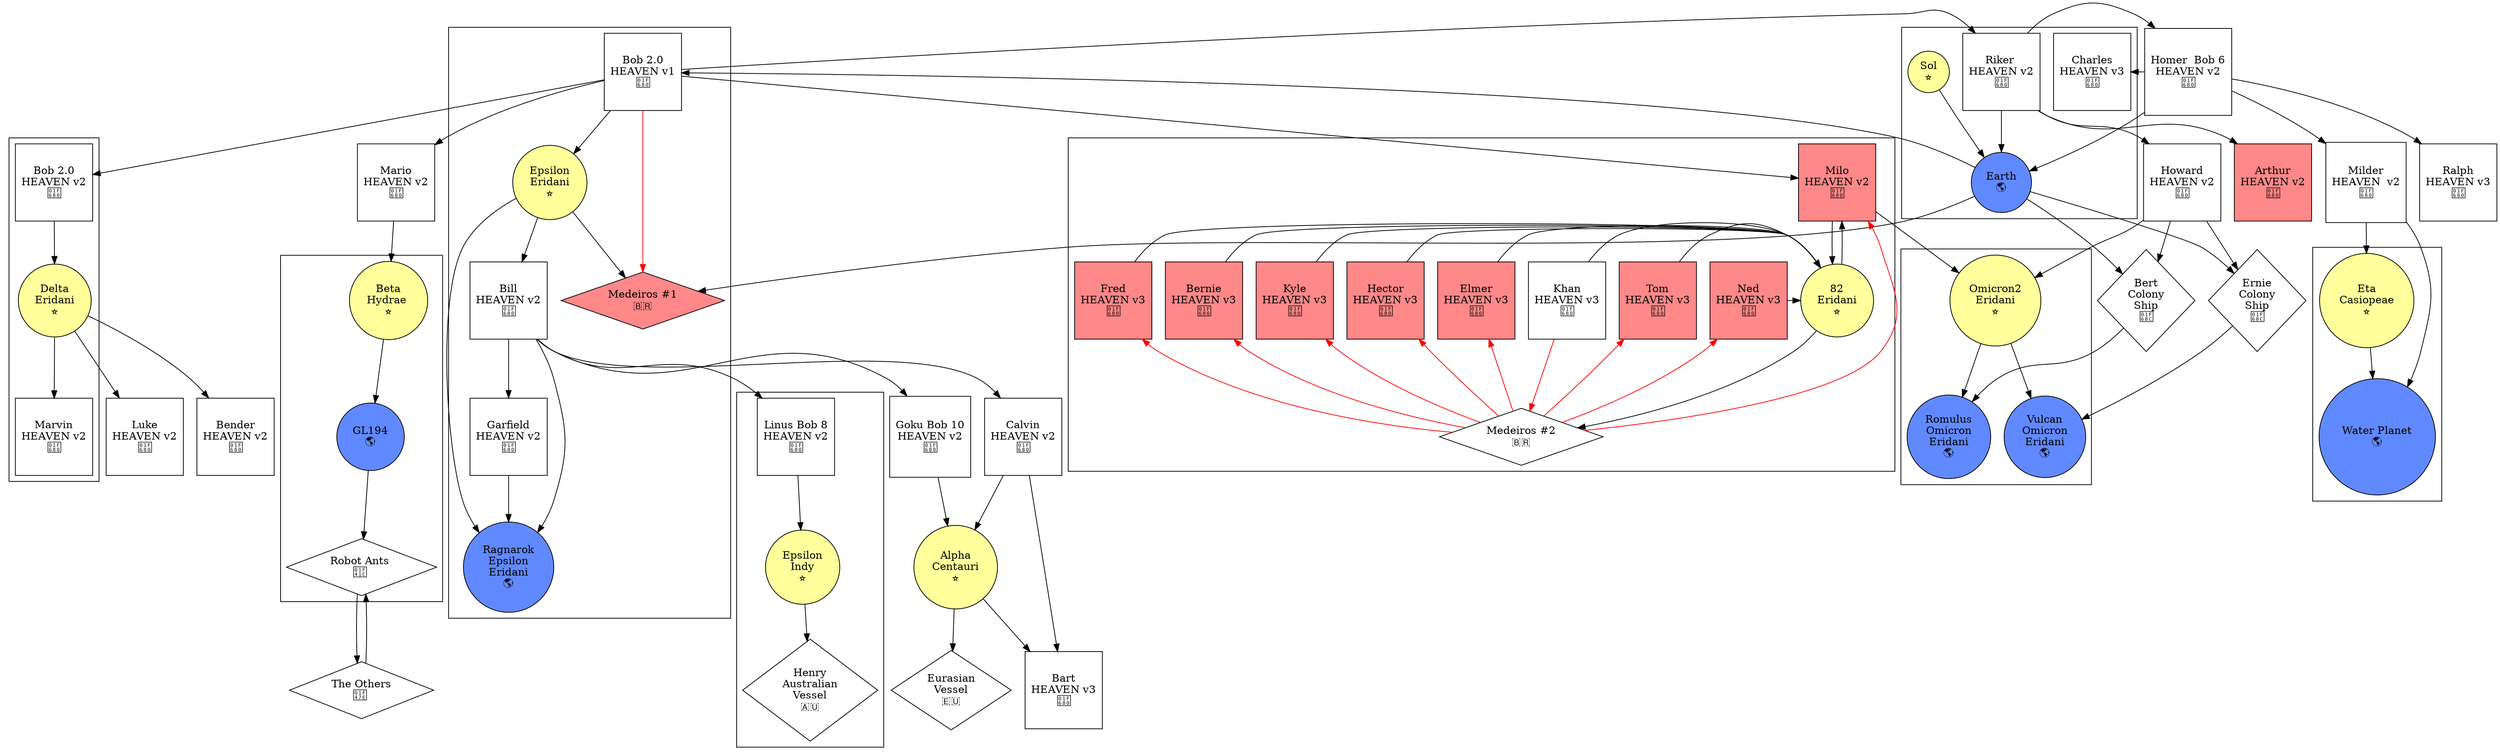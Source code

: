 digraph {
	subgraph clusterSolSystem  {
		Sol	 [
		  fillcolor="0.166667 0.392146 1.000000",
			label="Sol\n⭐️",
			shape=circle,
			style=",filled"];
		Earth	 [
			fillcolor="0.625000 0.617735 1.000000",
			label="Earth\n🌎",
			shape=circle,
			style=",filled"];
  	Sol -> Earth;
		Riker	 [label="Riker \nHEAVEN v2\n🚀",
			shape=square];
		Charles	 [label="Charles\nHEAVEN v3\n🚀",
			shape=square];
  }
	subgraph clusterEpsilonEridani {
		Bob2v1	 [
			label="Bob 2.0\nHEAVEN v1\n🚀",
			shape=square];
		Medeiros1	 [fillcolor="#ff8888",
			label="Medeiros #1\n🇧🇷",
			shape=diamond,
			style=",filled"];
		EpsilonEridani [
			fillcolor="0.166667 0.392146 1.000000",
			label="Epsilon\nEridani\n⭐️",
			shape=circle,
			style=",filled"];
		Ragnarok	 [fillcolor="0.625000 0.617735 1.000000",
			label="Ragnarok\nEpsilon\nEridani\n🌎",
			shape=circle,
			style=",filled"];
		Bill	 [label="Bill\nHEAVEN v2\n🚀",
			shape=square];
		Garfield	 [label="Garfield\nHEAVEN v2\n🚀",
			shape=square];
		EpsilonEridani -> Ragnarok;
	}
	subgraph clusterDeltaEridani {
		Bob2v2	 [label="Bob 2.0\nHEAVEN v2\n🚀",
		  shape=square];
		DeltaEridani	 [fillcolor="0.166667 0.392146 1.000000",
			label="Delta\nEridani\n⭐️",
			shape=circle,
			style=",filled"];
		Marvin	 [label="Marvin\nHEAVEN v2\n🚀",
			shape=square];
	}
	subgraph cluster82Eridani {
		Milo	 [fillcolor="#ff8888",
			label="Milo\nHEAVEN v2\n🚀",
			shape=square,
			style=",filled"];
		"82Eridani"	 [fillcolor="0.166667 0.392146 1.000000",
			label="82\nEridani\n⭐️",
			shape=circle,
			style=",filled"];
		subgraph {
		  rank = same;
			Khan	 [label="Khan\nHEAVEN v3\n🚀",
				shape=square];
			Elmer	 [fillcolor="#ff8888",
				label="Elmer\nHEAVEN v3\n🚀",
				shape=square,
				style=",filled"];
			Hector	 [fillcolor="#ff8888",
				label="Hector\nHEAVEN v3\n🚀",
				shape=square,
				style=",filled"];
			Kyle	 [fillcolor="#ff8888",
				label="Kyle\nHEAVEN v3\n🚀",
				shape=square,
				style=",filled"];
			Bernie	 [fillcolor="#ff8888",
				label="Bernie\nHEAVEN v3\n🚀",
				shape=square,
				style=",filled"];
			Fred	 [fillcolor="#ff8888",
				label="Fred\nHEAVEN v3\n🚀",
				shape=square,
				style=",filled"];
			Ned	 [fillcolor="#ff8888",
				label="Ned\nHEAVEN v3\n🚀",
				shape=square,
				style=",filled"];
			Tom	 [fillcolor="#ff8888",
				label="Tom\nHEAVEN v3\n🚀",
				shape=square,
				style=",filled"];
				Tom -> "82Eridani";
		}
		Medeiros2	[
			label="Medeiros #2\n🇧🇷",
			shape=diamond];
	}
	subgraph clusterOmicron2Eridani {
		Omicron2Eridani	 [fillcolor="0.166667 0.392146 1.000000",
			label="Omicron2\nEridani\n⭐️",
			shape=circle,
			style=",filled"];
		Romulus	 [fillcolor="0.625000 0.617735 1.000000",
			label="Romulus\nOmicron\nEridani\n🌎",
			shape=circle,
			style=",filled"];
		Vulcan	 [fillcolor="0.625000 0.617735 1.000000",
			label="Vulcan\nOmicron\nEridani\n🌎",
			shape=circle,
			style=",filled"];
  	Omicron2Eridani -> Romulus;
		Omicron2Eridani -> Vulcan;
	}
	Medeiros2 -> Milo [color="#FF0000"];
	Elmer -> "82Eridani";
	Hector -> "82Eridani";
	Kyle -> "82Eridani";
	Bernie -> "82Eridani";
	Fred -> "82Eridani";
	Ned -> "82Eridani";
	Milo -> "82Eridani";
	"82Eridani" -> Milo;
	Milo -> Omicron2Eridani;
	Earth -> Bob2v1;
	BertColony [
		label="Bert\nColony\nShip\n🚌",
		shape=diamond];
	Earth -> BertColony;
	ErnieColony	 [label="Ernie\nColony\nShip\n🚌",
		shape=diamond];
	Earth -> ErnieColony;
	Howard	 [label="Howard\nHEAVEN v2\n🚀",
		shape=square];
	Earth -> Medeiros1;
	Bob2v1 -> Medeiros1	 [color="#FF0000"];
	Bob2v1 -> EpsilonEridani;
	BertColony -> Romulus;
	ErnieColony -> Vulcan;
	Howard -> Omicron2Eridani;
	Howard -> BertColony;
	Howard -> ErnieColony;
	Bob2v1 -> Milo;
	EpsilonEridani -> Medeiros1;
	Bob2v1 -> Bob2v2;
	Bob2v1 -> Riker;
	EpsilonEridani -> Bill;
	Mario	 [label="Mario\nHEAVEN v2\n🚀",
		shape=square];
	Bob2v1 -> Mario;
	Bob2v2 -> DeltaEridani;
	Riker -> Earth;
	Riker -> Howard;
	Homer	 [label="Homer  Bob 6\nHEAVEN v2\n🚀",
		shape=square];
	Riker -> Homer;
	Arthur	 [fillcolor="#ff8888",
		label="Arthur\nHEAVEN v2\n🚀",
		shape=square,
		style=filled];
	Riker -> Arthur;
	Bill -> Ragnarok;
	Bill -> Linus;
	Bill -> Garfield;
	Goku	 [label="Goku Bob 10\nHEAVEN v2\n🚀",
		shape=square];
	Bill -> Goku;
	Calvin	 [label="Calvin\nHEAVEN v2\n🚀",
		shape=square];
	Bill -> Calvin;
	subgraph clusterBetaHydrae {
		"BetaHydrae"	 [fillcolor="0.166667 0.392146 1.000000",
			label="Beta\nHydrae \n⭐️",
			shape=circle,
			style=",filled"];
		"GL194"	 [
			fillcolor="0.625000 0.617735 1.000000",
			label="GL194\n🌎",
			shape=circle,
			style=",filled"];
		"BetaHydrae" -> "GL194";
		"RobotAnts"	 [
			label="Robot Ants \n🐜 ",
			shape=diamond];
		"GL194" -> "RobotAnts";
	}
	Mario -> "BetaHydrae";
	DeltaEridani -> Marvin;
	Luke	 [label="Luke\nHEAVEN v2\n🚀",
		shape=square];
	DeltaEridani -> Luke;
	Bender	 [label="Bender\nHEAVEN v2\n🚀",
		shape=square];
	DeltaEridani -> Bender;
	Homer -> Earth;
	Ralph	 [label="Ralph\nHEAVEN v3\n🚀",
		shape=square];
	Homer -> Ralph;
	Homer -> Charles;
	Milder	 [label="Milder\nHEAVEN  v2\n🚀",
		shape=square];
	Homer -> Milder;
	Linus -> EpsilonIndi;
	Garfield -> Ragnarok;
	AlphaCentauri	 [IVPosition="195,982",
		fillcolor="0.166667 0.392146 1.000000",
		label="Alpha\nCentauri\n⭐️",
		shape=circle,
		style=",filled"];
	Goku -> AlphaCentauri;
	Calvin -> AlphaCentauri;
	Bart	 [label="Bart\nHEAVEN v3\n🚀",
		shape=square];
	Calvin -> Bart;
	"82Eridani" -> Medeiros2;
	Medeiros2 -> Tom	 [color="#FF0000"];
	Medeiros2 -> Elmer	 [color="#FF0000"];
	Medeiros2 -> Hector	 [color="#FF0000"];
	Medeiros2 -> Kyle	 [color="#FF0000"];
	Medeiros2 -> Bernie	 [color="#FF0000"];
	Medeiros2 -> Fred	 [color="#FF0000"];
	Medeiros2 -> Ned	 [color="#FF0000"];
	Milder -> WaterPlanet;
	subgraph clusterEtaCasiopeae {
		"Eta Casiopeae" [fillcolor="0.166667 0.392146 1.000000",
			label="Eta\nCasiopeae\n⭐️",
			shape=circle,
			style=",filled"];
		WaterPlanet	 [fillcolor="0.625000 0.617735 1.000000",
			label="Water Planet\n🌎",
			shape=circle,
			style=",filled"];
	}
	Milder -> "Eta Casiopeae";
	subgraph clusterEpsilonIndi {
		Linus	 [label="Linus Bob 8\nHEAVEN v2\n🚀",
			shape=square];
		EpsilonIndi	 [fillcolor="0.166667 0.392146 1.000000",
			label="Epsilon\nIndy\n⭐️",
			shape=circle,
			style=",filled"];
		AustralianVessel	 [
			label="Henry\nAustralian\nVessel\n🇦🇺",
			shape=diamond];
		EpsilonIndi -> AustralianVessel;
	}
	AlphaCentauri -> Bart;
	EurasianVessel	 [
		label="Eurasian\nVessel\n🇪🇺",
		shape=diamond];
	AlphaCentauri -> EurasianVessel;
	Khan -> "82Eridani";
	Khan -> Medeiros2	 [color="#FF0000"];
	"Eta Casiopeae" -> WaterPlanet;
	"TheOthers"	 [IVPosition="910,962",
		label="The Others\n👾 ",
		shape=diamond];
	"RobotAnts" -> "TheOthers";
	"TheOthers" -> "RobotAnts";
}
